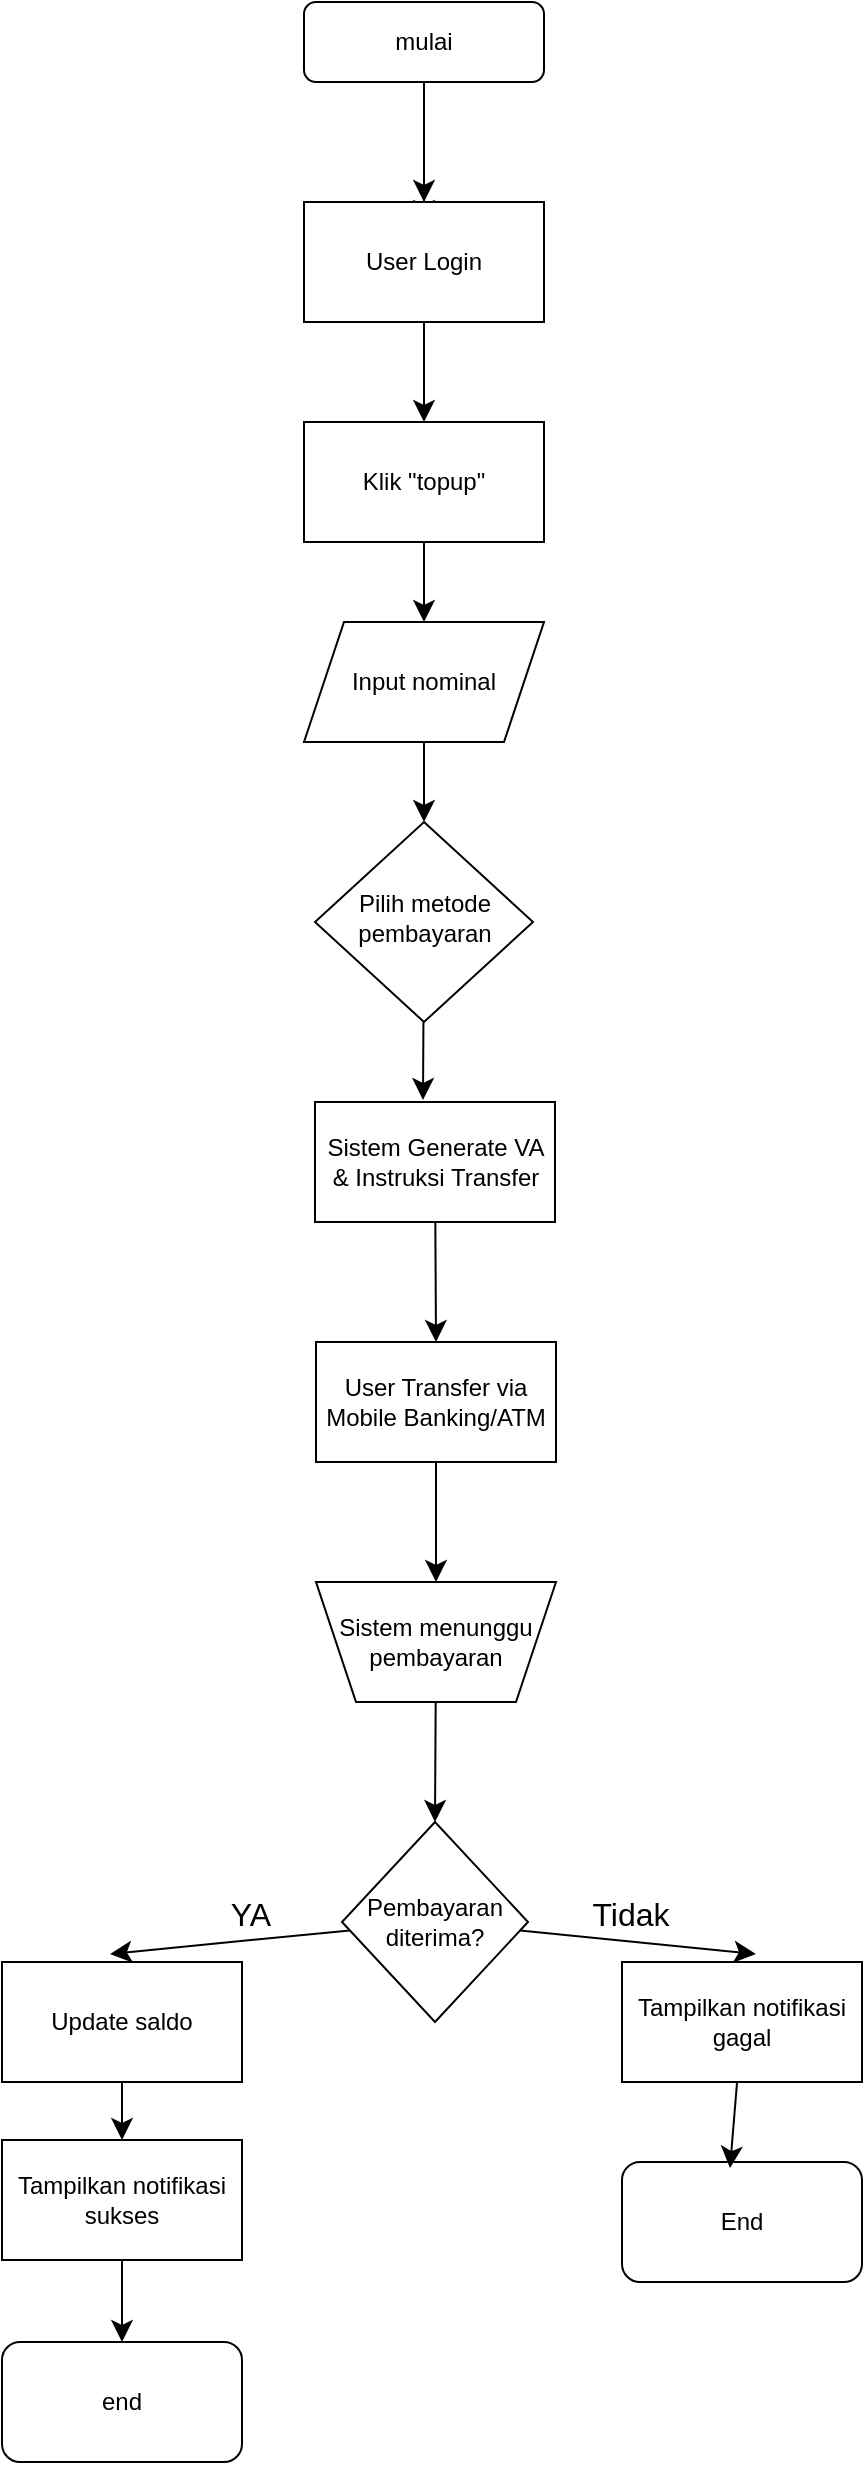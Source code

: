 <mxfile version="26.2.10">
  <diagram id="C5RBs43oDa-KdzZeNtuy" name="Page-1">
    <mxGraphModel dx="567" dy="756" grid="1" gridSize="10" guides="1" tooltips="1" connect="1" arrows="1" fold="1" page="1" pageScale="1" pageWidth="827" pageHeight="1169" math="0" shadow="0">
      <root>
        <mxCell id="WIyWlLk6GJQsqaUBKTNV-0" />
        <mxCell id="WIyWlLk6GJQsqaUBKTNV-1" parent="WIyWlLk6GJQsqaUBKTNV-0" />
        <mxCell id="WIyWlLk6GJQsqaUBKTNV-10" value="Pilih metode pembayaran" style="rhombus;whiteSpace=wrap;html=1;shadow=0;fontFamily=Helvetica;fontSize=12;align=center;strokeWidth=1;spacing=6;spacingTop=-4;" parent="WIyWlLk6GJQsqaUBKTNV-1" vertex="1">
          <mxGeometry x="166.5" y="450" width="109" height="100" as="geometry" />
        </mxCell>
        <mxCell id="wAHo-fLsAT2h4r4HQaT7-3" value="" style="edgeStyle=none;curved=1;rounded=0;orthogonalLoop=1;jettySize=auto;html=1;fontSize=12;startSize=8;endSize=8;" edge="1" parent="WIyWlLk6GJQsqaUBKTNV-1" source="wAHo-fLsAT2h4r4HQaT7-0">
          <mxGeometry relative="1" as="geometry">
            <mxPoint x="221" y="150" as="targetPoint" />
          </mxGeometry>
        </mxCell>
        <mxCell id="wAHo-fLsAT2h4r4HQaT7-11" value="" style="edgeStyle=none;curved=1;rounded=0;orthogonalLoop=1;jettySize=auto;html=1;fontSize=12;startSize=8;endSize=8;" edge="1" parent="WIyWlLk6GJQsqaUBKTNV-1" source="wAHo-fLsAT2h4r4HQaT7-0" target="wAHo-fLsAT2h4r4HQaT7-6">
          <mxGeometry relative="1" as="geometry" />
        </mxCell>
        <mxCell id="wAHo-fLsAT2h4r4HQaT7-0" value="mulai" style="rounded=1;whiteSpace=wrap;html=1;fontSize=12;glass=0;strokeWidth=1;shadow=0;" vertex="1" parent="WIyWlLk6GJQsqaUBKTNV-1">
          <mxGeometry x="161" y="40" width="120" height="40" as="geometry" />
        </mxCell>
        <mxCell id="wAHo-fLsAT2h4r4HQaT7-15" style="edgeStyle=none;curved=1;rounded=0;orthogonalLoop=1;jettySize=auto;html=1;entryX=0.5;entryY=0;entryDx=0;entryDy=0;fontSize=12;startSize=8;endSize=8;" edge="1" parent="WIyWlLk6GJQsqaUBKTNV-1" source="wAHo-fLsAT2h4r4HQaT7-6" target="wAHo-fLsAT2h4r4HQaT7-8">
          <mxGeometry relative="1" as="geometry" />
        </mxCell>
        <mxCell id="wAHo-fLsAT2h4r4HQaT7-6" value="User Login" style="rounded=0;whiteSpace=wrap;html=1;" vertex="1" parent="WIyWlLk6GJQsqaUBKTNV-1">
          <mxGeometry x="161" y="140" width="120" height="60" as="geometry" />
        </mxCell>
        <mxCell id="wAHo-fLsAT2h4r4HQaT7-16" style="edgeStyle=none;curved=1;rounded=0;orthogonalLoop=1;jettySize=auto;html=1;entryX=0.5;entryY=0;entryDx=0;entryDy=0;fontSize=12;startSize=8;endSize=8;" edge="1" parent="WIyWlLk6GJQsqaUBKTNV-1" source="wAHo-fLsAT2h4r4HQaT7-8" target="wAHo-fLsAT2h4r4HQaT7-12">
          <mxGeometry relative="1" as="geometry" />
        </mxCell>
        <mxCell id="wAHo-fLsAT2h4r4HQaT7-8" value="Klik &quot;topup&quot;" style="rounded=0;whiteSpace=wrap;html=1;" vertex="1" parent="WIyWlLk6GJQsqaUBKTNV-1">
          <mxGeometry x="161" y="250" width="120" height="60" as="geometry" />
        </mxCell>
        <mxCell id="wAHo-fLsAT2h4r4HQaT7-17" style="edgeStyle=none;curved=1;rounded=0;orthogonalLoop=1;jettySize=auto;html=1;fontSize=12;startSize=8;endSize=8;" edge="1" parent="WIyWlLk6GJQsqaUBKTNV-1" source="wAHo-fLsAT2h4r4HQaT7-12" target="WIyWlLk6GJQsqaUBKTNV-10">
          <mxGeometry relative="1" as="geometry" />
        </mxCell>
        <mxCell id="wAHo-fLsAT2h4r4HQaT7-12" value="Input nominal" style="shape=parallelogram;perimeter=parallelogramPerimeter;whiteSpace=wrap;html=1;fixedSize=1;" vertex="1" parent="WIyWlLk6GJQsqaUBKTNV-1">
          <mxGeometry x="161" y="350" width="120" height="60" as="geometry" />
        </mxCell>
        <mxCell id="wAHo-fLsAT2h4r4HQaT7-21" style="edgeStyle=none;curved=1;rounded=0;orthogonalLoop=1;jettySize=auto;html=1;entryX=0.5;entryY=0;entryDx=0;entryDy=0;fontSize=12;startSize=8;endSize=8;" edge="1" parent="WIyWlLk6GJQsqaUBKTNV-1" source="wAHo-fLsAT2h4r4HQaT7-18" target="wAHo-fLsAT2h4r4HQaT7-20">
          <mxGeometry relative="1" as="geometry" />
        </mxCell>
        <mxCell id="wAHo-fLsAT2h4r4HQaT7-18" value="Sistem Generate VA &amp;amp; Instruksi Transfer" style="rounded=0;whiteSpace=wrap;html=1;" vertex="1" parent="WIyWlLk6GJQsqaUBKTNV-1">
          <mxGeometry x="166.5" y="590" width="120" height="60" as="geometry" />
        </mxCell>
        <mxCell id="wAHo-fLsAT2h4r4HQaT7-19" style="edgeStyle=none;curved=1;rounded=0;orthogonalLoop=1;jettySize=auto;html=1;entryX=0.45;entryY=-0.017;entryDx=0;entryDy=0;entryPerimeter=0;fontSize=12;startSize=8;endSize=8;" edge="1" parent="WIyWlLk6GJQsqaUBKTNV-1" source="WIyWlLk6GJQsqaUBKTNV-10" target="wAHo-fLsAT2h4r4HQaT7-18">
          <mxGeometry relative="1" as="geometry" />
        </mxCell>
        <mxCell id="wAHo-fLsAT2h4r4HQaT7-23" style="edgeStyle=none;curved=1;rounded=0;orthogonalLoop=1;jettySize=auto;html=1;entryX=0.5;entryY=1;entryDx=0;entryDy=0;fontSize=12;startSize=8;endSize=8;" edge="1" parent="WIyWlLk6GJQsqaUBKTNV-1" source="wAHo-fLsAT2h4r4HQaT7-20" target="wAHo-fLsAT2h4r4HQaT7-22">
          <mxGeometry relative="1" as="geometry" />
        </mxCell>
        <mxCell id="wAHo-fLsAT2h4r4HQaT7-20" value="User Transfer via Mobile Banking/ATM" style="rounded=0;whiteSpace=wrap;html=1;" vertex="1" parent="WIyWlLk6GJQsqaUBKTNV-1">
          <mxGeometry x="167" y="710" width="120" height="60" as="geometry" />
        </mxCell>
        <mxCell id="wAHo-fLsAT2h4r4HQaT7-25" style="edgeStyle=none;curved=1;rounded=0;orthogonalLoop=1;jettySize=auto;html=1;entryX=0.5;entryY=0;entryDx=0;entryDy=0;fontSize=12;startSize=8;endSize=8;" edge="1" parent="WIyWlLk6GJQsqaUBKTNV-1" source="wAHo-fLsAT2h4r4HQaT7-22" target="wAHo-fLsAT2h4r4HQaT7-24">
          <mxGeometry relative="1" as="geometry" />
        </mxCell>
        <mxCell id="wAHo-fLsAT2h4r4HQaT7-22" value="Sistem menunggu pembayaran" style="shape=trapezoid;perimeter=trapezoidPerimeter;whiteSpace=wrap;html=1;fixedSize=1;direction=west;" vertex="1" parent="WIyWlLk6GJQsqaUBKTNV-1">
          <mxGeometry x="167" y="830" width="120" height="60" as="geometry" />
        </mxCell>
        <mxCell id="wAHo-fLsAT2h4r4HQaT7-24" value="Pembayaran diterima?" style="rhombus;whiteSpace=wrap;html=1;" vertex="1" parent="WIyWlLk6GJQsqaUBKTNV-1">
          <mxGeometry x="180" y="950" width="93" height="100" as="geometry" />
        </mxCell>
        <mxCell id="wAHo-fLsAT2h4r4HQaT7-26" value="Tampilkan notifikasi gagal" style="rounded=0;whiteSpace=wrap;html=1;" vertex="1" parent="WIyWlLk6GJQsqaUBKTNV-1">
          <mxGeometry x="320" y="1020" width="120" height="60" as="geometry" />
        </mxCell>
        <mxCell id="wAHo-fLsAT2h4r4HQaT7-33" style="edgeStyle=none;curved=1;rounded=0;orthogonalLoop=1;jettySize=auto;html=1;entryX=0.5;entryY=0;entryDx=0;entryDy=0;fontSize=12;startSize=8;endSize=8;" edge="1" parent="WIyWlLk6GJQsqaUBKTNV-1" source="wAHo-fLsAT2h4r4HQaT7-27" target="wAHo-fLsAT2h4r4HQaT7-32">
          <mxGeometry relative="1" as="geometry" />
        </mxCell>
        <mxCell id="wAHo-fLsAT2h4r4HQaT7-27" value="Update saldo" style="rounded=0;whiteSpace=wrap;html=1;" vertex="1" parent="WIyWlLk6GJQsqaUBKTNV-1">
          <mxGeometry x="10" y="1020" width="120" height="60" as="geometry" />
        </mxCell>
        <mxCell id="wAHo-fLsAT2h4r4HQaT7-28" style="edgeStyle=none;curved=1;rounded=0;orthogonalLoop=1;jettySize=auto;html=1;entryX=0.558;entryY=-0.067;entryDx=0;entryDy=0;entryPerimeter=0;fontSize=12;startSize=8;endSize=8;" edge="1" parent="WIyWlLk6GJQsqaUBKTNV-1" source="wAHo-fLsAT2h4r4HQaT7-24" target="wAHo-fLsAT2h4r4HQaT7-26">
          <mxGeometry relative="1" as="geometry" />
        </mxCell>
        <mxCell id="wAHo-fLsAT2h4r4HQaT7-29" style="edgeStyle=none;curved=1;rounded=0;orthogonalLoop=1;jettySize=auto;html=1;entryX=0.45;entryY=-0.067;entryDx=0;entryDy=0;entryPerimeter=0;fontSize=12;startSize=8;endSize=8;" edge="1" parent="WIyWlLk6GJQsqaUBKTNV-1" source="wAHo-fLsAT2h4r4HQaT7-24" target="wAHo-fLsAT2h4r4HQaT7-27">
          <mxGeometry relative="1" as="geometry" />
        </mxCell>
        <mxCell id="wAHo-fLsAT2h4r4HQaT7-30" value="YA" style="text;html=1;align=center;verticalAlign=middle;resizable=0;points=[];autosize=1;strokeColor=none;fillColor=none;fontSize=16;" vertex="1" parent="WIyWlLk6GJQsqaUBKTNV-1">
          <mxGeometry x="114" y="981" width="40" height="30" as="geometry" />
        </mxCell>
        <mxCell id="wAHo-fLsAT2h4r4HQaT7-31" value="Tidak" style="text;html=1;align=center;verticalAlign=middle;resizable=0;points=[];autosize=1;strokeColor=none;fillColor=none;fontSize=16;" vertex="1" parent="WIyWlLk6GJQsqaUBKTNV-1">
          <mxGeometry x="294" y="981" width="60" height="30" as="geometry" />
        </mxCell>
        <mxCell id="wAHo-fLsAT2h4r4HQaT7-37" style="edgeStyle=none;curved=1;rounded=0;orthogonalLoop=1;jettySize=auto;html=1;entryX=0.5;entryY=0;entryDx=0;entryDy=0;fontSize=12;startSize=8;endSize=8;" edge="1" parent="WIyWlLk6GJQsqaUBKTNV-1" source="wAHo-fLsAT2h4r4HQaT7-32" target="wAHo-fLsAT2h4r4HQaT7-36">
          <mxGeometry relative="1" as="geometry" />
        </mxCell>
        <mxCell id="wAHo-fLsAT2h4r4HQaT7-32" value="Tampilkan notifikasi sukses" style="rounded=0;whiteSpace=wrap;html=1;" vertex="1" parent="WIyWlLk6GJQsqaUBKTNV-1">
          <mxGeometry x="10" y="1109" width="120" height="60" as="geometry" />
        </mxCell>
        <mxCell id="wAHo-fLsAT2h4r4HQaT7-34" value="End" style="rounded=1;whiteSpace=wrap;html=1;" vertex="1" parent="WIyWlLk6GJQsqaUBKTNV-1">
          <mxGeometry x="320" y="1120" width="120" height="60" as="geometry" />
        </mxCell>
        <mxCell id="wAHo-fLsAT2h4r4HQaT7-35" style="edgeStyle=none;curved=1;rounded=0;orthogonalLoop=1;jettySize=auto;html=1;entryX=0.45;entryY=0.05;entryDx=0;entryDy=0;entryPerimeter=0;fontSize=12;startSize=8;endSize=8;" edge="1" parent="WIyWlLk6GJQsqaUBKTNV-1" source="wAHo-fLsAT2h4r4HQaT7-26" target="wAHo-fLsAT2h4r4HQaT7-34">
          <mxGeometry relative="1" as="geometry" />
        </mxCell>
        <mxCell id="wAHo-fLsAT2h4r4HQaT7-36" value="end" style="rounded=1;whiteSpace=wrap;html=1;" vertex="1" parent="WIyWlLk6GJQsqaUBKTNV-1">
          <mxGeometry x="10" y="1210" width="120" height="60" as="geometry" />
        </mxCell>
      </root>
    </mxGraphModel>
  </diagram>
</mxfile>
